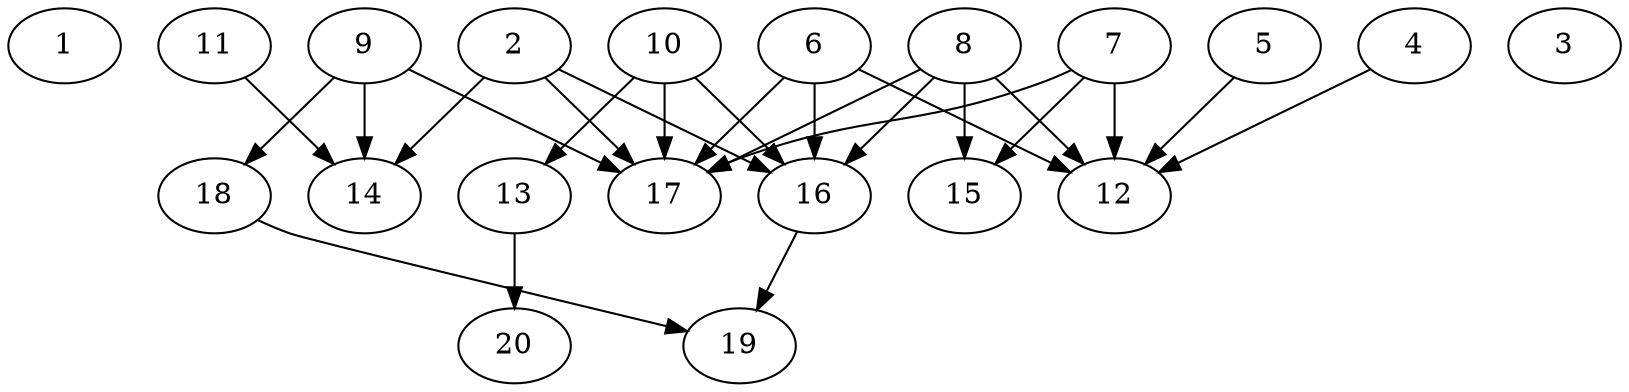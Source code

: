 // DAG automatically generated by daggen at Thu Oct  3 13:58:43 2019
// ./daggen --dot -n 20 --ccr 0.5 --fat 0.9 --regular 0.5 --density 0.5 --mindata 5242880 --maxdata 52428800 
digraph G {
  1 [size="93171712", alpha="0.05", expect_size="46585856"] 
  2 [size="22814720", alpha="0.02", expect_size="11407360"] 
  2 -> 14 [size ="11407360"]
  2 -> 16 [size ="11407360"]
  2 -> 17 [size ="11407360"]
  3 [size="90562560", alpha="0.07", expect_size="45281280"] 
  4 [size="35203072", alpha="0.13", expect_size="17601536"] 
  4 -> 12 [size ="17601536"]
  5 [size="93845504", alpha="0.04", expect_size="46922752"] 
  5 -> 12 [size ="46922752"]
  6 [size="68550656", alpha="0.09", expect_size="34275328"] 
  6 -> 12 [size ="34275328"]
  6 -> 16 [size ="34275328"]
  6 -> 17 [size ="34275328"]
  7 [size="16502784", alpha="0.10", expect_size="8251392"] 
  7 -> 12 [size ="8251392"]
  7 -> 15 [size ="8251392"]
  7 -> 17 [size ="8251392"]
  8 [size="79230976", alpha="0.18", expect_size="39615488"] 
  8 -> 12 [size ="39615488"]
  8 -> 15 [size ="39615488"]
  8 -> 16 [size ="39615488"]
  8 -> 17 [size ="39615488"]
  9 [size="77244416", alpha="0.14", expect_size="38622208"] 
  9 -> 14 [size ="38622208"]
  9 -> 17 [size ="38622208"]
  9 -> 18 [size ="38622208"]
  10 [size="49219584", alpha="0.14", expect_size="24609792"] 
  10 -> 13 [size ="24609792"]
  10 -> 16 [size ="24609792"]
  10 -> 17 [size ="24609792"]
  11 [size="24774656", alpha="0.10", expect_size="12387328"] 
  11 -> 14 [size ="12387328"]
  12 [size="48623616", alpha="0.15", expect_size="24311808"] 
  13 [size="57708544", alpha="0.20", expect_size="28854272"] 
  13 -> 20 [size ="28854272"]
  14 [size="90497024", alpha="0.10", expect_size="45248512"] 
  15 [size="59088896", alpha="0.01", expect_size="29544448"] 
  16 [size="79288320", alpha="0.05", expect_size="39644160"] 
  16 -> 19 [size ="39644160"]
  17 [size="29016064", alpha="0.01", expect_size="14508032"] 
  18 [size="76449792", alpha="0.06", expect_size="38224896"] 
  18 -> 19 [size ="38224896"]
  19 [size="67581952", alpha="0.03", expect_size="33790976"] 
  20 [size="39354368", alpha="0.05", expect_size="19677184"] 
}
